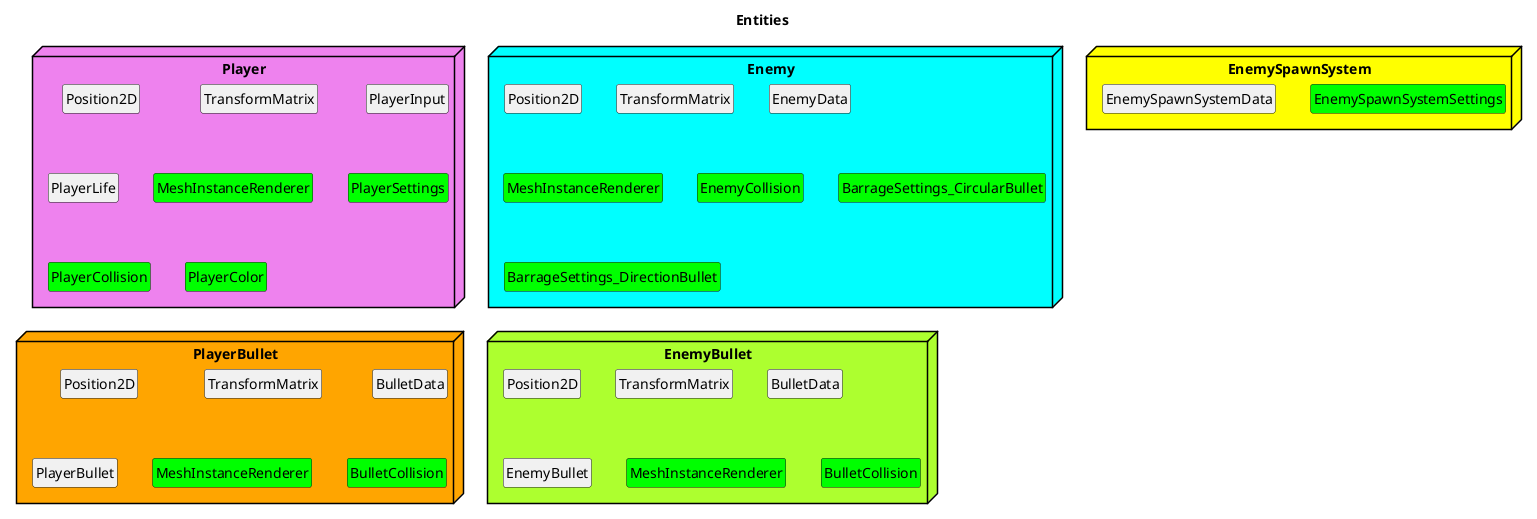 @startuml
skinparam packageStyle node

title Entities

'Player : #Violet
'Enemy : #Cyan
'EnemySpawnSystem : #Yellow
'PlayerBullet : #Orange
'EnemyBullet : #GreenYellow

package Player #Violet {
    class artifact1 as "Position2D"
    class artifact2 as "TransformMatrix"
    class artifact4 as "PlayerInput"
    class artifact5 as "PlayerLife"
    class artifact3 as "MeshInstanceRenderer" #Lime
    class artifact6 as "PlayerSettings" #Lime
    class artifact7 as "PlayerCollision" #Lime
    class artifact8 as "PlayerColor" #Lime
}

package Enemy #Cyan {
    class artifact100 as "Position2D"
    class artifact101 as "TransformMatrix"
    class artifact103 as "EnemyData"
    class artifact102 as "MeshInstanceRenderer" #Lime
    class artifact104 as "EnemyCollision" #Lime
    class artifact105 as "BarrageSettings_CircularBullet" #Lime
    class artifact106 as "BarrageSettings_DirectionBullet" #Lime
}

package PlayerBullet #Orange {
    class artifact200 as "Position2D"
    class artifact201 as "TransformMatrix"
    class artifact203 as "BulletData"
    class artifact205 as "PlayerBullet"
    class artifact202 as "MeshInstanceRenderer" #Lime
    class artifact204 as "BulletCollision" #Lime
}

package EnemyBullet #GreenYellow {
    class artifact300 as "Position2D"
    class artifact301 as "TransformMatrix"
    class artifact303 as "BulletData"
    class artifact305 as "EnemyBullet"
    class artifact302 as "MeshInstanceRenderer" #Lime
    class artifact304 as "BulletCollision" #Lime
}

package EnemySpawnSystem #Yellow {
    class artifact401 as "EnemySpawnSystemSettings" #Lime
    class artifact400 as "EnemySpawnSystemData"
}

hide members
hide circle

@enduml
